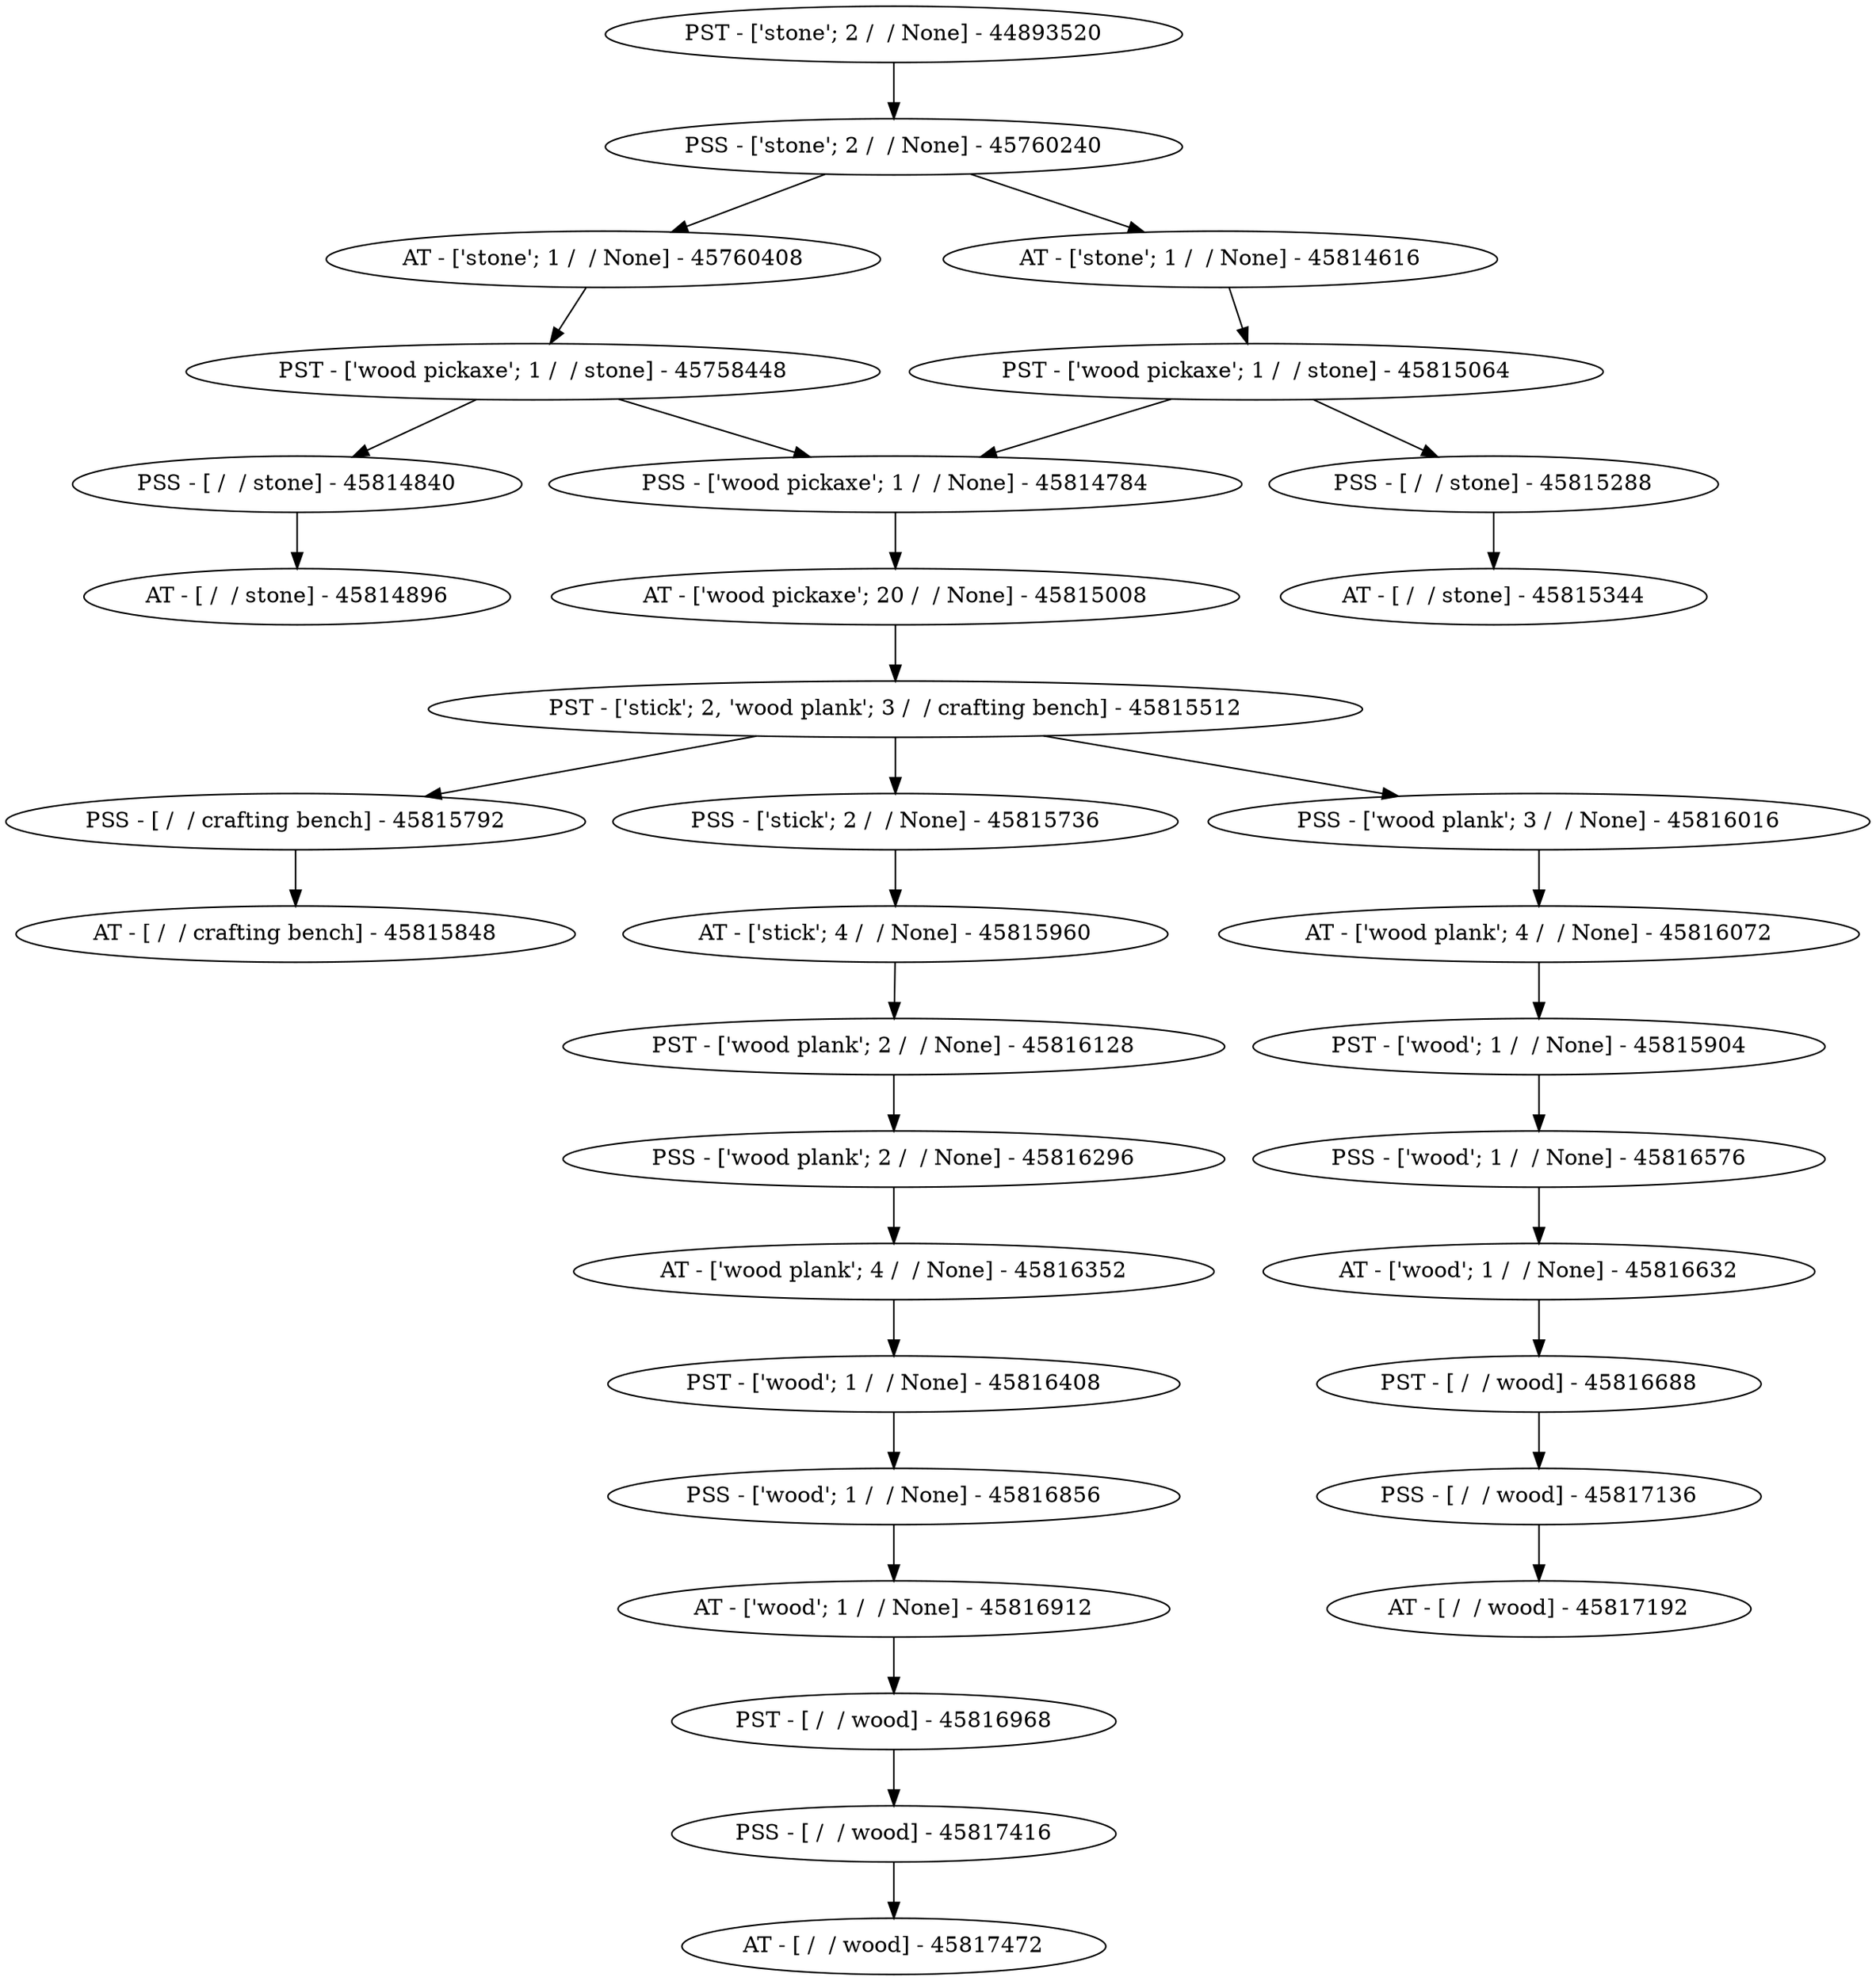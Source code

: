 digraph Tree {
	"PST - ['stone'; 2 /  / None] - 44893520" -> "PSS - ['stone'; 2 /  / None] - 45760240"
	"PSS - ['stone'; 2 /  / None] - 45760240" -> "AT - ['stone'; 1 /  / None] - 45760408"
	"PSS - ['stone'; 2 /  / None] - 45760240" -> "AT - ['stone'; 1 /  / None] - 45814616"
	"AT - ['stone'; 1 /  / None] - 45760408" -> "PST - ['wood pickaxe'; 1 /  / stone] - 45758448"
	"AT - ['stone'; 1 /  / None] - 45814616" -> "PST - ['wood pickaxe'; 1 /  / stone] - 45815064"
	"PST - ['wood pickaxe'; 1 /  / stone] - 45758448" -> "PSS - [ /  / stone] - 45814840"
	"PST - ['wood pickaxe'; 1 /  / stone] - 45758448" -> "PSS - ['wood pickaxe'; 1 /  / None] - 45814784"
	"PST - ['wood pickaxe'; 1 /  / stone] - 45815064" -> "PSS - [ /  / stone] - 45815288"
	"PST - ['wood pickaxe'; 1 /  / stone] - 45815064" -> "PSS - ['wood pickaxe'; 1 /  / None] - 45814784"
	"PSS - [ /  / stone] - 45814840" -> "AT - [ /  / stone] - 45814896"
	"PSS - ['wood pickaxe'; 1 /  / None] - 45814784" -> "AT - ['wood pickaxe'; 20 /  / None] - 45815008"
	"PSS - [ /  / stone] - 45815288" -> "AT - [ /  / stone] - 45815344"
	"AT - ['wood pickaxe'; 20 /  / None] - 45815008" -> "PST - ['stick'; 2, 'wood plank'; 3 /  / crafting bench] - 45815512"
	"PST - ['stick'; 2, 'wood plank'; 3 /  / crafting bench] - 45815512" -> "PSS - [ /  / crafting bench] - 45815792"
	"PST - ['stick'; 2, 'wood plank'; 3 /  / crafting bench] - 45815512" -> "PSS - ['stick'; 2 /  / None] - 45815736"
	"PST - ['stick'; 2, 'wood plank'; 3 /  / crafting bench] - 45815512" -> "PSS - ['wood plank'; 3 /  / None] - 45816016"
	"PSS - [ /  / crafting bench] - 45815792" -> "AT - [ /  / crafting bench] - 45815848"
	"PSS - ['stick'; 2 /  / None] - 45815736" -> "AT - ['stick'; 4 /  / None] - 45815960"
	"PSS - ['wood plank'; 3 /  / None] - 45816016" -> "AT - ['wood plank'; 4 /  / None] - 45816072"
	"AT - ['stick'; 4 /  / None] - 45815960" -> "PST - ['wood plank'; 2 /  / None] - 45816128"
	"AT - ['wood plank'; 4 /  / None] - 45816072" -> "PST - ['wood'; 1 /  / None] - 45815904"
	"PST - ['wood plank'; 2 /  / None] - 45816128" -> "PSS - ['wood plank'; 2 /  / None] - 45816296"
	"PST - ['wood'; 1 /  / None] - 45815904" -> "PSS - ['wood'; 1 /  / None] - 45816576"
	"PSS - ['wood plank'; 2 /  / None] - 45816296" -> "AT - ['wood plank'; 4 /  / None] - 45816352"
	"PSS - ['wood'; 1 /  / None] - 45816576" -> "AT - ['wood'; 1 /  / None] - 45816632"
	"AT - ['wood plank'; 4 /  / None] - 45816352" -> "PST - ['wood'; 1 /  / None] - 45816408"
	"AT - ['wood'; 1 /  / None] - 45816632" -> "PST - [ /  / wood] - 45816688"
	"PST - ['wood'; 1 /  / None] - 45816408" -> "PSS - ['wood'; 1 /  / None] - 45816856"
	"PST - [ /  / wood] - 45816688" -> "PSS - [ /  / wood] - 45817136"
	"PSS - ['wood'; 1 /  / None] - 45816856" -> "AT - ['wood'; 1 /  / None] - 45816912"
	"PSS - [ /  / wood] - 45817136" -> "AT - [ /  / wood] - 45817192"
	"AT - ['wood'; 1 /  / None] - 45816912" -> "PST - [ /  / wood] - 45816968"
	"PST - [ /  / wood] - 45816968" -> "PSS - [ /  / wood] - 45817416"
	"PSS - [ /  / wood] - 45817416" -> "AT - [ /  / wood] - 45817472"
}
